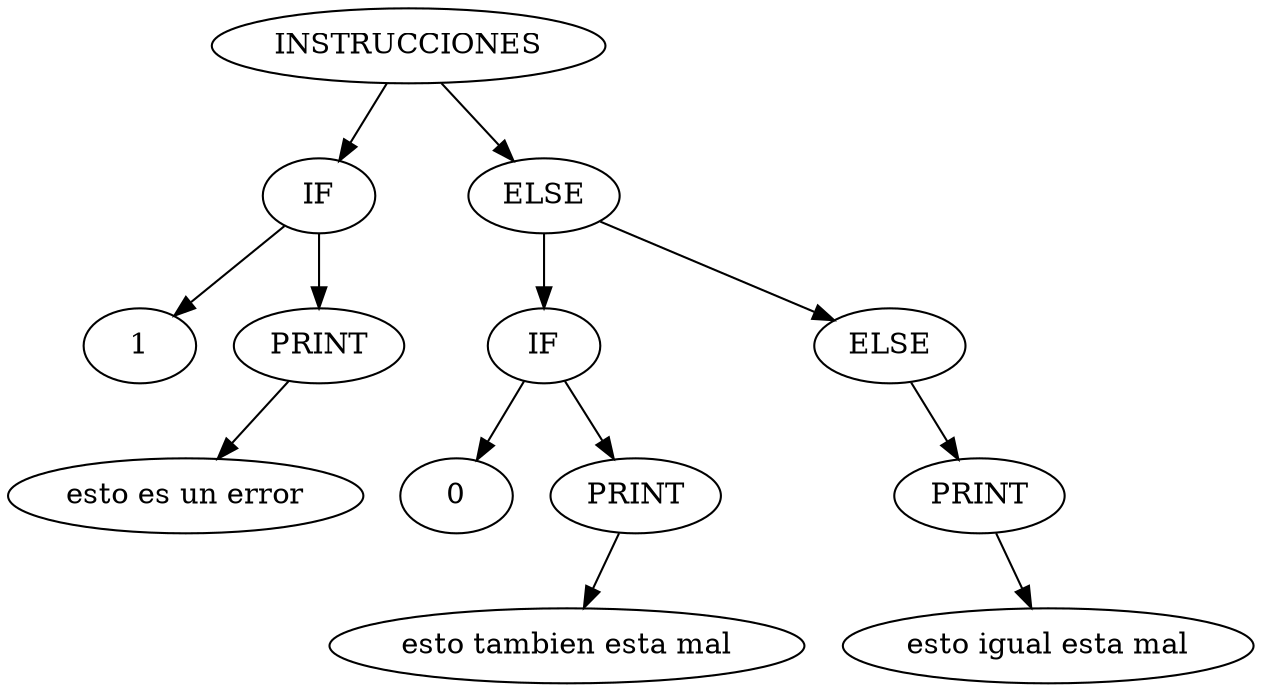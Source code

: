 digraph {
	0 [label = "INSTRUCCIONES"];
	1 [label = "IF"];
	2 [label = "1"];
	3 [label = "PRINT"];
	4 [label = "esto es un error"];
	5 [label = "ELSE"];
	6 [label = "IF"];
	7 [label = "0"];
	8 [label = "PRINT"];
	9 [label = "esto tambien esta mal"];
	10 [label = "ELSE"];
	11 [label = "PRINT"];
	12 [label = "esto igual esta mal"];
	0 -> 1;
	1 -> 2;
	1 -> 3;
	3 -> 4;
	0 -> 5;
	5 -> 6;
	6 -> 7;
	6 -> 8;
	8 -> 9;
	5 -> 10;
	10 -> 11;
	11 -> 12;
}
